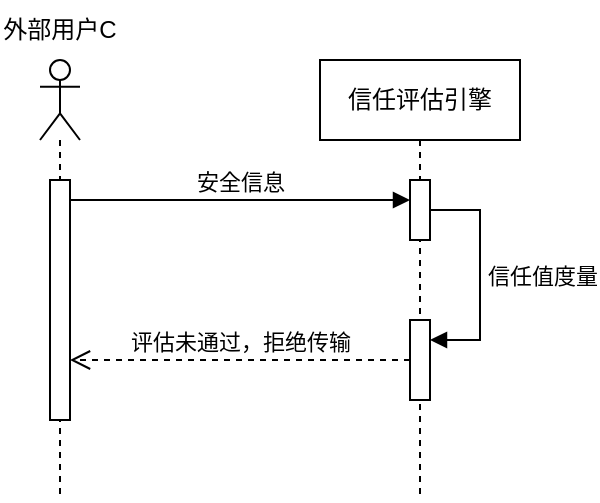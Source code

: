 <mxfile version="21.2.2" type="github">
  <diagram name="第 1 页" id="3eBXKePiJq8gjbgmjS2T">
    <mxGraphModel dx="1434" dy="788" grid="1" gridSize="10" guides="1" tooltips="1" connect="1" arrows="1" fold="1" page="1" pageScale="1" pageWidth="827" pageHeight="1169" math="0" shadow="0">
      <root>
        <mxCell id="0" />
        <mxCell id="1" parent="0" />
        <mxCell id="px6xa7a8LHfaIYHoma2a-3" value="" style="shape=umlLifeline;perimeter=lifelinePerimeter;whiteSpace=wrap;html=1;container=1;dropTarget=0;collapsible=0;recursiveResize=0;outlineConnect=0;portConstraint=eastwest;newEdgeStyle={&quot;edgeStyle&quot;:&quot;elbowEdgeStyle&quot;,&quot;elbow&quot;:&quot;vertical&quot;,&quot;curved&quot;:0,&quot;rounded&quot;:0};participant=umlActor;" vertex="1" parent="1">
          <mxGeometry x="100" y="140" width="20" height="220" as="geometry" />
        </mxCell>
        <mxCell id="px6xa7a8LHfaIYHoma2a-6" value="" style="html=1;points=[];perimeter=orthogonalPerimeter;outlineConnect=0;targetShapes=umlLifeline;portConstraint=eastwest;newEdgeStyle={&quot;edgeStyle&quot;:&quot;elbowEdgeStyle&quot;,&quot;elbow&quot;:&quot;vertical&quot;,&quot;curved&quot;:0,&quot;rounded&quot;:0};" vertex="1" parent="px6xa7a8LHfaIYHoma2a-3">
          <mxGeometry x="5" y="60" width="10" height="120" as="geometry" />
        </mxCell>
        <mxCell id="px6xa7a8LHfaIYHoma2a-4" value="外部用户C" style="text;html=1;strokeColor=none;fillColor=none;align=center;verticalAlign=middle;whiteSpace=wrap;rounded=0;" vertex="1" parent="1">
          <mxGeometry x="80" y="110" width="60" height="30" as="geometry" />
        </mxCell>
        <mxCell id="px6xa7a8LHfaIYHoma2a-5" value="信任评估引擎" style="shape=umlLifeline;perimeter=lifelinePerimeter;whiteSpace=wrap;html=1;container=1;dropTarget=0;collapsible=0;recursiveResize=0;outlineConnect=0;portConstraint=eastwest;newEdgeStyle={&quot;edgeStyle&quot;:&quot;elbowEdgeStyle&quot;,&quot;elbow&quot;:&quot;vertical&quot;,&quot;curved&quot;:0,&quot;rounded&quot;:0};" vertex="1" parent="1">
          <mxGeometry x="240" y="140" width="100" height="220" as="geometry" />
        </mxCell>
        <mxCell id="px6xa7a8LHfaIYHoma2a-7" value="" style="html=1;points=[];perimeter=orthogonalPerimeter;outlineConnect=0;targetShapes=umlLifeline;portConstraint=eastwest;newEdgeStyle={&quot;edgeStyle&quot;:&quot;elbowEdgeStyle&quot;,&quot;elbow&quot;:&quot;vertical&quot;,&quot;curved&quot;:0,&quot;rounded&quot;:0};" vertex="1" parent="px6xa7a8LHfaIYHoma2a-5">
          <mxGeometry x="45" y="60" width="10" height="30" as="geometry" />
        </mxCell>
        <mxCell id="px6xa7a8LHfaIYHoma2a-8" value="安全信息" style="html=1;verticalAlign=bottom;endArrow=block;edgeStyle=elbowEdgeStyle;elbow=vertical;curved=0;rounded=0;" edge="1" parent="1" source="px6xa7a8LHfaIYHoma2a-6" target="px6xa7a8LHfaIYHoma2a-7">
          <mxGeometry width="80" relative="1" as="geometry">
            <mxPoint x="120" y="210" as="sourcePoint" />
            <mxPoint x="200" y="210" as="targetPoint" />
            <Array as="points">
              <mxPoint x="160" y="210" />
            </Array>
          </mxGeometry>
        </mxCell>
        <mxCell id="px6xa7a8LHfaIYHoma2a-9" value="评估未通过，拒绝传输" style="html=1;verticalAlign=bottom;endArrow=open;dashed=1;endSize=8;edgeStyle=elbowEdgeStyle;elbow=vertical;curved=0;rounded=0;" edge="1" parent="1" source="px6xa7a8LHfaIYHoma2a-12" target="px6xa7a8LHfaIYHoma2a-6">
          <mxGeometry relative="1" as="geometry">
            <mxPoint x="280" y="250" as="sourcePoint" />
            <mxPoint x="120" y="250" as="targetPoint" />
            <Array as="points">
              <mxPoint x="250" y="290" />
              <mxPoint x="230" y="250" />
            </Array>
          </mxGeometry>
        </mxCell>
        <mxCell id="px6xa7a8LHfaIYHoma2a-13" value="信任值度量" style="html=1;align=left;spacingLeft=2;endArrow=block;rounded=0;edgeStyle=orthogonalEdgeStyle;curved=0;rounded=0;" edge="1" target="px6xa7a8LHfaIYHoma2a-12" parent="1" source="px6xa7a8LHfaIYHoma2a-7">
          <mxGeometry relative="1" as="geometry">
            <mxPoint x="350" y="210" as="sourcePoint" />
            <Array as="points">
              <mxPoint x="320" y="215" />
              <mxPoint x="320" y="280" />
            </Array>
          </mxGeometry>
        </mxCell>
        <mxCell id="px6xa7a8LHfaIYHoma2a-12" value="" style="html=1;points=[];perimeter=orthogonalPerimeter;outlineConnect=0;targetShapes=umlLifeline;portConstraint=eastwest;newEdgeStyle={&quot;edgeStyle&quot;:&quot;elbowEdgeStyle&quot;,&quot;elbow&quot;:&quot;vertical&quot;,&quot;curved&quot;:0,&quot;rounded&quot;:0};" vertex="1" parent="1">
          <mxGeometry x="285" y="270" width="10" height="40" as="geometry" />
        </mxCell>
      </root>
    </mxGraphModel>
  </diagram>
</mxfile>
